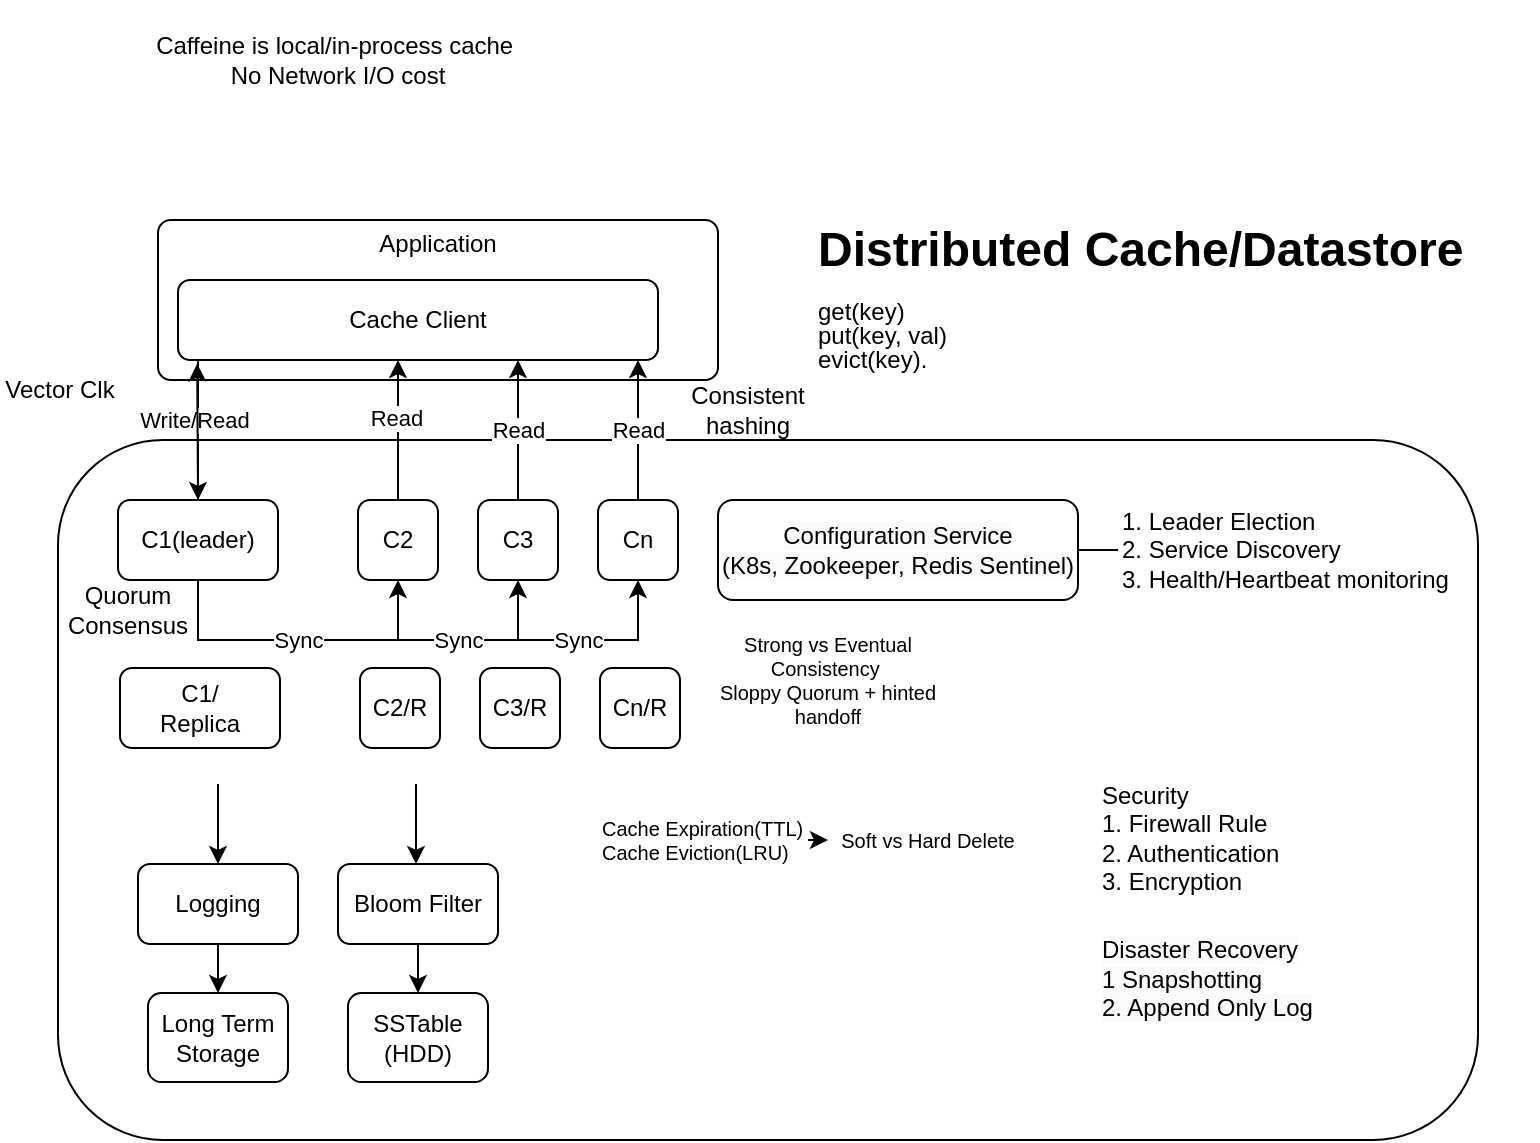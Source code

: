 <mxfile version="21.6.5" type="github">
  <diagram name="Page-1" id="P5muPFHz2gZ1AS87yahM">
    <mxGraphModel dx="1434" dy="774" grid="1" gridSize="10" guides="1" tooltips="1" connect="1" arrows="1" fold="1" page="1" pageScale="1" pageWidth="850" pageHeight="1100" math="0" shadow="0">
      <root>
        <mxCell id="0" />
        <mxCell id="1" parent="0" />
        <mxCell id="0X59PUgcTV4MXo8Vb6Gh-38" value="" style="rounded=1;whiteSpace=wrap;html=1;" parent="1" vertex="1">
          <mxGeometry x="130" y="440" width="710" height="350" as="geometry" />
        </mxCell>
        <mxCell id="0X59PUgcTV4MXo8Vb6Gh-2" value="Application&lt;br&gt;&lt;br&gt;&lt;br&gt;&lt;br&gt;&lt;br&gt;" style="rounded=1;whiteSpace=wrap;html=1;arcSize=8;" parent="1" vertex="1">
          <mxGeometry x="180" y="330" width="280" height="80" as="geometry" />
        </mxCell>
        <mxCell id="0X59PUgcTV4MXo8Vb6Gh-5" value="Cache Client" style="rounded=1;whiteSpace=wrap;html=1;" parent="1" vertex="1">
          <mxGeometry x="190" y="360" width="240" height="40" as="geometry" />
        </mxCell>
        <mxCell id="0X59PUgcTV4MXo8Vb6Gh-7" value="C2" style="rounded=1;whiteSpace=wrap;html=1;" parent="1" vertex="1">
          <mxGeometry x="280" y="470" width="40" height="40" as="geometry" />
        </mxCell>
        <mxCell id="0X59PUgcTV4MXo8Vb6Gh-9" value="C3" style="rounded=1;whiteSpace=wrap;html=1;" parent="1" vertex="1">
          <mxGeometry x="340" y="470" width="40" height="40" as="geometry" />
        </mxCell>
        <mxCell id="0X59PUgcTV4MXo8Vb6Gh-10" value="Cn" style="rounded=1;whiteSpace=wrap;html=1;" parent="1" vertex="1">
          <mxGeometry x="400" y="470" width="40" height="40" as="geometry" />
        </mxCell>
        <mxCell id="0X59PUgcTV4MXo8Vb6Gh-11" value="C1(leader)" style="rounded=1;whiteSpace=wrap;html=1;" parent="1" vertex="1">
          <mxGeometry x="160" y="470" width="80" height="40" as="geometry" />
        </mxCell>
        <mxCell id="0X59PUgcTV4MXo8Vb6Gh-12" value="" style="endArrow=classic;html=1;rounded=0;entryX=0.5;entryY=0;entryDx=0;entryDy=0;" parent="1" target="0X59PUgcTV4MXo8Vb6Gh-11" edge="1">
          <mxGeometry width="50" height="50" relative="1" as="geometry">
            <mxPoint x="200" y="400" as="sourcePoint" />
            <mxPoint x="340" y="510" as="targetPoint" />
          </mxGeometry>
        </mxCell>
        <mxCell id="0X59PUgcTV4MXo8Vb6Gh-13" value="Write/Read" style="edgeLabel;html=1;align=center;verticalAlign=middle;resizable=0;points=[];" parent="0X59PUgcTV4MXo8Vb6Gh-12" connectable="0" vertex="1">
          <mxGeometry x="-0.141" y="-2" relative="1" as="geometry">
            <mxPoint as="offset" />
          </mxGeometry>
        </mxCell>
        <mxCell id="0X59PUgcTV4MXo8Vb6Gh-16" value="Read" style="endArrow=classic;html=1;rounded=0;" parent="1" edge="1">
          <mxGeometry x="0.187" y="1" width="50" height="50" relative="1" as="geometry">
            <mxPoint x="300" y="470" as="sourcePoint" />
            <mxPoint x="300" y="400" as="targetPoint" />
            <mxPoint as="offset" />
          </mxGeometry>
        </mxCell>
        <mxCell id="0X59PUgcTV4MXo8Vb6Gh-17" value="Read" style="endArrow=classic;html=1;rounded=0;exitX=0.5;exitY=0;exitDx=0;exitDy=0;" parent="1" source="0X59PUgcTV4MXo8Vb6Gh-9" edge="1">
          <mxGeometry width="50" height="50" relative="1" as="geometry">
            <mxPoint x="310" y="480" as="sourcePoint" />
            <mxPoint x="360" y="400" as="targetPoint" />
          </mxGeometry>
        </mxCell>
        <mxCell id="0X59PUgcTV4MXo8Vb6Gh-18" value="Read" style="endArrow=classic;html=1;rounded=0;exitX=0.5;exitY=0;exitDx=0;exitDy=0;" parent="1" source="0X59PUgcTV4MXo8Vb6Gh-10" edge="1">
          <mxGeometry width="50" height="50" relative="1" as="geometry">
            <mxPoint x="370" y="480" as="sourcePoint" />
            <mxPoint x="420" y="400" as="targetPoint" />
          </mxGeometry>
        </mxCell>
        <mxCell id="0X59PUgcTV4MXo8Vb6Gh-19" value="Sync" style="endArrow=classic;html=1;rounded=0;exitX=0.5;exitY=1;exitDx=0;exitDy=0;entryX=0.5;entryY=1;entryDx=0;entryDy=0;" parent="1" source="0X59PUgcTV4MXo8Vb6Gh-11" target="0X59PUgcTV4MXo8Vb6Gh-7" edge="1">
          <mxGeometry width="50" height="50" relative="1" as="geometry">
            <mxPoint x="200" y="540" as="sourcePoint" />
            <mxPoint x="350" y="540" as="targetPoint" />
            <Array as="points">
              <mxPoint x="200" y="540" />
              <mxPoint x="300" y="540" />
            </Array>
          </mxGeometry>
        </mxCell>
        <mxCell id="0X59PUgcTV4MXo8Vb6Gh-20" value="Strong vs Eventual Consistency&amp;nbsp;&lt;br&gt;Sloppy Quorum + hinted handoff" style="text;html=1;strokeColor=none;fillColor=none;align=center;verticalAlign=middle;whiteSpace=wrap;rounded=0;fontSize=10;" parent="1" vertex="1">
          <mxGeometry x="450" y="530" width="130" height="60" as="geometry" />
        </mxCell>
        <mxCell id="0X59PUgcTV4MXo8Vb6Gh-22" value="Sync" style="endArrow=classic;html=1;rounded=0;entryX=0.5;entryY=1;entryDx=0;entryDy=0;" parent="1" target="0X59PUgcTV4MXo8Vb6Gh-9" edge="1">
          <mxGeometry x="-0.333" width="50" height="50" relative="1" as="geometry">
            <mxPoint x="300" y="540" as="sourcePoint" />
            <mxPoint x="450" y="530" as="targetPoint" />
            <Array as="points">
              <mxPoint x="360" y="540" />
            </Array>
            <mxPoint as="offset" />
          </mxGeometry>
        </mxCell>
        <mxCell id="0X59PUgcTV4MXo8Vb6Gh-23" value="Sync" style="endArrow=classic;html=1;rounded=0;entryX=0.5;entryY=1;entryDx=0;entryDy=0;" parent="1" target="0X59PUgcTV4MXo8Vb6Gh-10" edge="1">
          <mxGeometry x="-0.333" width="50" height="50" relative="1" as="geometry">
            <mxPoint x="360" y="540" as="sourcePoint" />
            <mxPoint x="480" y="530" as="targetPoint" />
            <Array as="points">
              <mxPoint x="420" y="540" />
            </Array>
            <mxPoint as="offset" />
          </mxGeometry>
        </mxCell>
        <mxCell id="0X59PUgcTV4MXo8Vb6Gh-41" value="" style="edgeStyle=orthogonalEdgeStyle;rounded=0;orthogonalLoop=1;jettySize=auto;html=1;" parent="1" source="0X59PUgcTV4MXo8Vb6Gh-27" edge="1">
          <mxGeometry relative="1" as="geometry">
            <mxPoint x="600" y="500" as="targetPoint" />
          </mxGeometry>
        </mxCell>
        <mxCell id="0X59PUgcTV4MXo8Vb6Gh-27" value="1. Leader Election&lt;br&gt;2. Service Discovery&lt;br&gt;3. Health/Heartbeat monitoring" style="text;html=1;strokeColor=none;fillColor=none;align=left;verticalAlign=middle;whiteSpace=wrap;rounded=0;" parent="1" vertex="1">
          <mxGeometry x="660" y="475" width="210" height="40" as="geometry" />
        </mxCell>
        <mxCell id="0X59PUgcTV4MXo8Vb6Gh-29" value="Consistent hashing" style="text;html=1;strokeColor=none;fillColor=none;align=center;verticalAlign=middle;whiteSpace=wrap;rounded=0;" parent="1" vertex="1">
          <mxGeometry x="425" y="410" width="100" height="30" as="geometry" />
        </mxCell>
        <mxCell id="0X59PUgcTV4MXo8Vb6Gh-35" value="&lt;span style=&quot;color: rgb(0, 0, 0); font-family: Helvetica; font-size: 12px; font-style: normal; font-variant-ligatures: normal; font-variant-caps: normal; font-weight: 400; letter-spacing: normal; orphans: 2; text-align: center; text-indent: 0px; text-transform: none; widows: 2; word-spacing: 0px; -webkit-text-stroke-width: 0px; background-color: rgb(251, 251, 251); text-decoration-thickness: initial; text-decoration-style: initial; text-decoration-color: initial; float: none; display: inline !important;&quot;&gt;Configuration Service&lt;/span&gt;&lt;br style=&quot;border-color: var(--border-color); color: rgb(0, 0, 0); font-family: Helvetica; font-size: 12px; font-style: normal; font-variant-ligatures: normal; font-variant-caps: normal; font-weight: 400; letter-spacing: normal; orphans: 2; text-align: center; text-indent: 0px; text-transform: none; widows: 2; word-spacing: 0px; -webkit-text-stroke-width: 0px; background-color: rgb(251, 251, 251); text-decoration-thickness: initial; text-decoration-style: initial; text-decoration-color: initial;&quot;&gt;&lt;span style=&quot;color: rgb(0, 0, 0); font-family: Helvetica; font-size: 12px; font-style: normal; font-variant-ligatures: normal; font-variant-caps: normal; font-weight: 400; letter-spacing: normal; orphans: 2; text-align: center; text-indent: 0px; text-transform: none; widows: 2; word-spacing: 0px; -webkit-text-stroke-width: 0px; background-color: rgb(251, 251, 251); text-decoration-thickness: initial; text-decoration-style: initial; text-decoration-color: initial; float: none; display: inline !important;&quot;&gt;(K8s, Zookeeper, Redis Sentinel)&lt;/span&gt;" style="rounded=1;whiteSpace=wrap;html=1;" parent="1" vertex="1">
          <mxGeometry x="460" y="470" width="180" height="50" as="geometry" />
        </mxCell>
        <mxCell id="0X59PUgcTV4MXo8Vb6Gh-43" value="&lt;br&gt;&lt;span style=&quot;color: rgb(0, 0, 0); font-family: Helvetica; font-size: 12px; font-style: normal; font-variant-ligatures: normal; font-variant-caps: normal; font-weight: 400; letter-spacing: normal; orphans: 2; text-indent: 0px; text-transform: none; widows: 2; word-spacing: 0px; -webkit-text-stroke-width: 0px; background-color: rgb(251, 251, 251); text-decoration-thickness: initial; text-decoration-style: initial; text-decoration-color: initial; float: none; display: inline !important;&quot;&gt;Disaster Recovery&lt;/span&gt;&lt;br style=&quot;border-color: var(--border-color); color: rgb(0, 0, 0); font-family: Helvetica; font-size: 12px; font-style: normal; font-variant-ligatures: normal; font-variant-caps: normal; font-weight: 400; letter-spacing: normal; orphans: 2; text-indent: 0px; text-transform: none; widows: 2; word-spacing: 0px; -webkit-text-stroke-width: 0px; background-color: rgb(251, 251, 251); text-decoration-thickness: initial; text-decoration-style: initial; text-decoration-color: initial;&quot;&gt;&lt;span style=&quot;color: rgb(0, 0, 0); font-family: Helvetica; font-size: 12px; font-style: normal; font-variant-ligatures: normal; font-variant-caps: normal; font-weight: 400; letter-spacing: normal; orphans: 2; text-indent: 0px; text-transform: none; widows: 2; word-spacing: 0px; -webkit-text-stroke-width: 0px; background-color: rgb(251, 251, 251); text-decoration-thickness: initial; text-decoration-style: initial; text-decoration-color: initial; float: none; display: inline !important;&quot;&gt;1 Snapshotting&lt;/span&gt;&lt;br style=&quot;border-color: var(--border-color); color: rgb(0, 0, 0); font-family: Helvetica; font-size: 12px; font-style: normal; font-variant-ligatures: normal; font-variant-caps: normal; font-weight: 400; letter-spacing: normal; orphans: 2; text-indent: 0px; text-transform: none; widows: 2; word-spacing: 0px; -webkit-text-stroke-width: 0px; background-color: rgb(251, 251, 251); text-decoration-thickness: initial; text-decoration-style: initial; text-decoration-color: initial;&quot;&gt;&lt;span style=&quot;color: rgb(0, 0, 0); font-family: Helvetica; font-size: 12px; font-style: normal; font-variant-ligatures: normal; font-variant-caps: normal; font-weight: 400; letter-spacing: normal; orphans: 2; text-indent: 0px; text-transform: none; widows: 2; word-spacing: 0px; -webkit-text-stroke-width: 0px; background-color: rgb(251, 251, 251); text-decoration-thickness: initial; text-decoration-style: initial; text-decoration-color: initial; float: none; display: inline !important;&quot;&gt;2. Append Only Log&lt;/span&gt;" style="text;html=1;strokeColor=none;fillColor=none;align=left;verticalAlign=middle;whiteSpace=wrap;rounded=0;" parent="1" vertex="1">
          <mxGeometry x="650" y="669.25" width="120" height="65.5" as="geometry" />
        </mxCell>
        <mxCell id="0X59PUgcTV4MXo8Vb6Gh-44" value="" style="endArrow=classic;html=1;rounded=0;entryX=0.5;entryY=0;entryDx=0;entryDy=0;" parent="1" target="0X59PUgcTV4MXo8Vb6Gh-45" edge="1">
          <mxGeometry width="50" height="50" relative="1" as="geometry">
            <mxPoint x="210" y="612" as="sourcePoint" />
            <mxPoint x="310" y="632" as="targetPoint" />
          </mxGeometry>
        </mxCell>
        <mxCell id="0X59PUgcTV4MXo8Vb6Gh-45" value="Logging" style="rounded=1;whiteSpace=wrap;html=1;" parent="1" vertex="1">
          <mxGeometry x="170" y="652" width="80" height="40" as="geometry" />
        </mxCell>
        <mxCell id="0X59PUgcTV4MXo8Vb6Gh-46" value="Long Term Storage" style="rounded=1;whiteSpace=wrap;html=1;" parent="1" vertex="1">
          <mxGeometry x="175" y="716.5" width="70" height="44.5" as="geometry" />
        </mxCell>
        <mxCell id="0X59PUgcTV4MXo8Vb6Gh-47" value="" style="endArrow=classic;html=1;rounded=0;exitX=0.5;exitY=1;exitDx=0;exitDy=0;entryX=0.5;entryY=0;entryDx=0;entryDy=0;" parent="1" source="0X59PUgcTV4MXo8Vb6Gh-45" target="0X59PUgcTV4MXo8Vb6Gh-46" edge="1">
          <mxGeometry width="50" height="50" relative="1" as="geometry">
            <mxPoint x="380" y="701" as="sourcePoint" />
            <mxPoint x="430" y="651" as="targetPoint" />
          </mxGeometry>
        </mxCell>
        <mxCell id="0X59PUgcTV4MXo8Vb6Gh-49" value="Cache Expiration(TTL)&lt;br&gt;Cache Eviction(LRU)" style="text;html=1;strokeColor=none;fillColor=none;align=left;verticalAlign=middle;whiteSpace=wrap;rounded=0;fontSize=10;" parent="1" vertex="1">
          <mxGeometry x="400" y="620" width="105" height="40" as="geometry" />
        </mxCell>
        <mxCell id="0X59PUgcTV4MXo8Vb6Gh-50" value="Security&lt;br&gt;1. Firewall Rule&lt;br&gt;2. Authentication&lt;br&gt;3. Encryption" style="text;html=1;strokeColor=none;fillColor=none;align=left;verticalAlign=middle;whiteSpace=wrap;rounded=0;" parent="1" vertex="1">
          <mxGeometry x="650" y="609.25" width="170" height="60" as="geometry" />
        </mxCell>
        <mxCell id="0X59PUgcTV4MXo8Vb6Gh-52" value="" style="endArrow=classic;html=1;rounded=0;exitX=0.5;exitY=0;exitDx=0;exitDy=0;entryX=0.04;entryY=1.045;entryDx=0;entryDy=0;entryPerimeter=0;" parent="1" source="0X59PUgcTV4MXo8Vb6Gh-11" target="0X59PUgcTV4MXo8Vb6Gh-5" edge="1">
          <mxGeometry width="50" height="50" relative="1" as="geometry">
            <mxPoint x="190" y="460" as="sourcePoint" />
            <mxPoint x="110" y="400" as="targetPoint" />
          </mxGeometry>
        </mxCell>
        <mxCell id="0X59PUgcTV4MXo8Vb6Gh-53" value="Soft vs Hard Delete" style="text;html=1;strokeColor=none;fillColor=none;align=center;verticalAlign=middle;whiteSpace=wrap;rounded=0;fontSize=10;" parent="1" vertex="1">
          <mxGeometry x="515" y="625" width="100" height="30" as="geometry" />
        </mxCell>
        <mxCell id="0X59PUgcTV4MXo8Vb6Gh-54" value="" style="endArrow=classic;html=1;rounded=0;entryX=0;entryY=0.5;entryDx=0;entryDy=0;" parent="1" source="0X59PUgcTV4MXo8Vb6Gh-49" target="0X59PUgcTV4MXo8Vb6Gh-53" edge="1">
          <mxGeometry width="50" height="50" relative="1" as="geometry">
            <mxPoint x="530" y="730" as="sourcePoint" />
            <mxPoint x="580" y="680" as="targetPoint" />
          </mxGeometry>
        </mxCell>
        <mxCell id="0X59PUgcTV4MXo8Vb6Gh-55" value="Quorum&lt;br&gt;Consensus" style="text;html=1;strokeColor=none;fillColor=none;align=center;verticalAlign=middle;whiteSpace=wrap;rounded=0;" parent="1" vertex="1">
          <mxGeometry x="120" y="510" width="90" height="30" as="geometry" />
        </mxCell>
        <mxCell id="0X59PUgcTV4MXo8Vb6Gh-68" value="Bloom Filter" style="rounded=1;whiteSpace=wrap;html=1;" parent="1" vertex="1">
          <mxGeometry x="270" y="652" width="80" height="40" as="geometry" />
        </mxCell>
        <mxCell id="0X59PUgcTV4MXo8Vb6Gh-69" value="SSTable&lt;br&gt;(HDD)" style="rounded=1;whiteSpace=wrap;html=1;" parent="1" vertex="1">
          <mxGeometry x="275" y="716.5" width="70" height="44.5" as="geometry" />
        </mxCell>
        <mxCell id="0X59PUgcTV4MXo8Vb6Gh-70" value="" style="endArrow=classic;html=1;rounded=0;exitX=0.5;exitY=1;exitDx=0;exitDy=0;entryX=0.5;entryY=0;entryDx=0;entryDy=0;" parent="1" source="0X59PUgcTV4MXo8Vb6Gh-68" target="0X59PUgcTV4MXo8Vb6Gh-69" edge="1">
          <mxGeometry width="50" height="50" relative="1" as="geometry">
            <mxPoint x="480" y="701" as="sourcePoint" />
            <mxPoint x="530" y="651" as="targetPoint" />
          </mxGeometry>
        </mxCell>
        <mxCell id="0X59PUgcTV4MXo8Vb6Gh-72" value="" style="endArrow=classic;html=1;rounded=0;entryX=0.5;entryY=0;entryDx=0;entryDy=0;" parent="1" edge="1">
          <mxGeometry width="50" height="50" relative="1" as="geometry">
            <mxPoint x="309" y="612" as="sourcePoint" />
            <mxPoint x="309" y="652" as="targetPoint" />
          </mxGeometry>
        </mxCell>
        <mxCell id="0X59PUgcTV4MXo8Vb6Gh-74" value="C2/R" style="rounded=1;whiteSpace=wrap;html=1;" parent="1" vertex="1">
          <mxGeometry x="281" y="554" width="40" height="40" as="geometry" />
        </mxCell>
        <mxCell id="0X59PUgcTV4MXo8Vb6Gh-75" value="C3/R" style="rounded=1;whiteSpace=wrap;html=1;" parent="1" vertex="1">
          <mxGeometry x="341" y="554" width="40" height="40" as="geometry" />
        </mxCell>
        <mxCell id="0X59PUgcTV4MXo8Vb6Gh-76" value="Cn/R" style="rounded=1;whiteSpace=wrap;html=1;" parent="1" vertex="1">
          <mxGeometry x="401" y="554" width="40" height="40" as="geometry" />
        </mxCell>
        <mxCell id="0X59PUgcTV4MXo8Vb6Gh-77" value="C1/&lt;br&gt;Replica" style="rounded=1;whiteSpace=wrap;html=1;" parent="1" vertex="1">
          <mxGeometry x="161" y="554" width="80" height="40" as="geometry" />
        </mxCell>
        <mxCell id="3DRIDlNf5worrTnYCB3--1" value="&lt;h1&gt;Distributed Cache/Datastore&lt;br&gt;&lt;/h1&gt;&lt;p style=&quot;line-height: 0%;&quot;&gt;get(key)&lt;/p&gt;&lt;p style=&quot;line-height: 0%;&quot;&gt;put(key, val)&lt;/p&gt;&lt;p style=&quot;line-height: 0%;&quot;&gt;evict(key).&lt;/p&gt;" style="text;html=1;strokeColor=none;fillColor=none;spacing=5;spacingTop=-20;whiteSpace=wrap;overflow=hidden;rounded=0;" parent="1" vertex="1">
          <mxGeometry x="505" y="325" width="335" height="95" as="geometry" />
        </mxCell>
        <mxCell id="q6r14IQffw8dgyPg3h4d-1" value="Vector Clk" style="text;html=1;strokeColor=none;fillColor=none;align=center;verticalAlign=middle;whiteSpace=wrap;rounded=0;" parent="1" vertex="1">
          <mxGeometry x="101" y="400" width="60" height="30" as="geometry" />
        </mxCell>
        <mxCell id="LQaM2uK_5VF6RySkyKIR-1" value="Caffeine is local/in-process cache&amp;nbsp;&lt;br&gt;No Network I/O cost" style="text;html=1;strokeColor=none;fillColor=none;align=center;verticalAlign=middle;whiteSpace=wrap;rounded=0;" vertex="1" parent="1">
          <mxGeometry x="170" y="220" width="200" height="60" as="geometry" />
        </mxCell>
      </root>
    </mxGraphModel>
  </diagram>
</mxfile>
